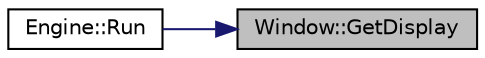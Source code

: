 digraph "Window::GetDisplay"
{
 // LATEX_PDF_SIZE
  edge [fontname="Helvetica",fontsize="10",labelfontname="Helvetica",labelfontsize="10"];
  node [fontname="Helvetica",fontsize="10",shape=record];
  rankdir="RL";
  Node1 [label="Window::GetDisplay",height=0.2,width=0.4,color="black", fillcolor="grey75", style="filled", fontcolor="black",tooltip="Gets the display value."];
  Node1 -> Node2 [dir="back",color="midnightblue",fontsize="10",style="solid",fontname="Helvetica"];
  Node2 [label="Engine::Run",height=0.2,width=0.4,color="black", fillcolor="white", style="filled",URL="$class_engine.html#af4c789fb939a0870426c698a5124a0ee",tooltip="Runs the game loop."];
}
